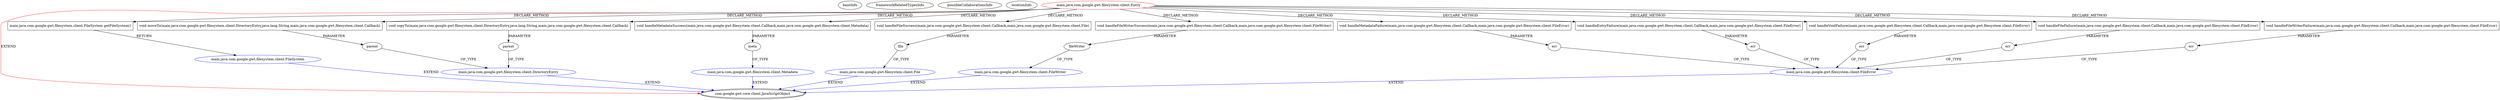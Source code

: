digraph {
baseInfo[graphId=912,category="extension_graph",isAnonymous=false,possibleRelation=true]
frameworkRelatedTypesInfo[0="com.google.gwt.core.client.JavaScriptObject"]
possibleCollaborationsInfo[0="912~CLIENT_METHOD_DECLARATION-PARAMETER_DECLARATION-CLIENT_METHOD_DECLARATION-PARAMETER_DECLARATION-~com.google.gwt.core.client.JavaScriptObject ~com.google.gwt.core.client.JavaScriptObject ~false~false",1="912~CLIENT_METHOD_DECLARATION-PARAMETER_DECLARATION-CLIENT_METHOD_DECLARATION-PARAMETER_DECLARATION-CLIENT_METHOD_DECLARATION-PARAMETER_DECLARATION-CLIENT_METHOD_DECLARATION-PARAMETER_DECLARATION-CLIENT_METHOD_DECLARATION-PARAMETER_DECLARATION-~com.google.gwt.core.client.JavaScriptObject ~com.google.gwt.core.client.JavaScriptObject ~false~false",2="912~CLIENT_METHOD_DECLARATION-RETURN_TYPE-~com.google.gwt.core.client.JavaScriptObject ~com.google.gwt.core.client.JavaScriptObject ~false~false",3="912~CLIENT_METHOD_DECLARATION-PARAMETER_DECLARATION-~com.google.gwt.core.client.JavaScriptObject ~com.google.gwt.core.client.JavaScriptObject ~false~false"]
locationInfo[projectName="bradrydzewski-gwt-filesystem",filePath="/bradrydzewski-gwt-filesystem/gwt-filesystem-master/gwt-filesystem/src/main/java/com/google/gwt/filesystem/client/Entry.java",contextSignature="Entry",graphId="912"]
0[label="main.java.com.google.gwt.filesystem.client.Entry",vertexType="ROOT_CLIENT_CLASS_DECLARATION",isFrameworkType=false,color=red]
1[label="com.google.gwt.core.client.JavaScriptObject",vertexType="FRAMEWORK_CLASS_TYPE",isFrameworkType=true,peripheries=2]
6[label="main.java.com.google.gwt.filesystem.client.FileSystem getFileSystem()",vertexType="CLIENT_METHOD_DECLARATION",isFrameworkType=false,shape=box]
7[label="main.java.com.google.gwt.filesystem.client.FileSystem",vertexType="REFERENCE_CLIENT_CLASS_DECLARATION",isFrameworkType=false,color=blue]
12[label="void moveTo(main.java.com.google.gwt.filesystem.client.DirectoryEntry,java.lang.String,main.java.com.google.gwt.filesystem.client.Callback)",vertexType="CLIENT_METHOD_DECLARATION",isFrameworkType=false,shape=box]
13[label="parent",vertexType="PARAMETER_DECLARATION",isFrameworkType=false]
14[label="main.java.com.google.gwt.filesystem.client.DirectoryEntry",vertexType="REFERENCE_CLIENT_CLASS_DECLARATION",isFrameworkType=false,color=blue]
16[label="void copyTo(main.java.com.google.gwt.filesystem.client.DirectoryEntry,java.lang.String,main.java.com.google.gwt.filesystem.client.Callback)",vertexType="CLIENT_METHOD_DECLARATION",isFrameworkType=false,shape=box]
17[label="parent",vertexType="PARAMETER_DECLARATION",isFrameworkType=false]
21[label="void handleMetadataSuccess(main.java.com.google.gwt.filesystem.client.Callback,main.java.com.google.gwt.filesystem.client.Metadata)",vertexType="CLIENT_METHOD_DECLARATION",isFrameworkType=false,shape=box]
22[label="meta",vertexType="PARAMETER_DECLARATION",isFrameworkType=false]
23[label="main.java.com.google.gwt.filesystem.client.Metadata",vertexType="REFERENCE_CLIENT_CLASS_DECLARATION",isFrameworkType=false,color=blue]
26[label="void handleFileSuccess(main.java.com.google.gwt.filesystem.client.Callback,main.java.com.google.gwt.filesystem.client.File)",vertexType="CLIENT_METHOD_DECLARATION",isFrameworkType=false,shape=box]
27[label="file",vertexType="PARAMETER_DECLARATION",isFrameworkType=false]
28[label="main.java.com.google.gwt.filesystem.client.File",vertexType="REFERENCE_CLIENT_CLASS_DECLARATION",isFrameworkType=false,color=blue]
30[label="void handleFileWriterSuccess(main.java.com.google.gwt.filesystem.client.Callback,main.java.com.google.gwt.filesystem.client.FileWriter)",vertexType="CLIENT_METHOD_DECLARATION",isFrameworkType=false,shape=box]
31[label="fileWriter",vertexType="PARAMETER_DECLARATION",isFrameworkType=false]
32[label="main.java.com.google.gwt.filesystem.client.FileWriter",vertexType="REFERENCE_CLIENT_CLASS_DECLARATION",isFrameworkType=false,color=blue]
35[label="void handleMetadataFailure(main.java.com.google.gwt.filesystem.client.Callback,main.java.com.google.gwt.filesystem.client.FileError)",vertexType="CLIENT_METHOD_DECLARATION",isFrameworkType=false,shape=box]
36[label="err",vertexType="PARAMETER_DECLARATION",isFrameworkType=false]
37[label="main.java.com.google.gwt.filesystem.client.FileError",vertexType="REFERENCE_CLIENT_CLASS_DECLARATION",isFrameworkType=false,color=blue]
39[label="void handleEntryFailure(main.java.com.google.gwt.filesystem.client.Callback,main.java.com.google.gwt.filesystem.client.FileError)",vertexType="CLIENT_METHOD_DECLARATION",isFrameworkType=false,shape=box]
40[label="err",vertexType="PARAMETER_DECLARATION",isFrameworkType=false]
42[label="void handleVoidFailure(main.java.com.google.gwt.filesystem.client.Callback,main.java.com.google.gwt.filesystem.client.FileError)",vertexType="CLIENT_METHOD_DECLARATION",isFrameworkType=false,shape=box]
43[label="err",vertexType="PARAMETER_DECLARATION",isFrameworkType=false]
45[label="void handleFileFailure(main.java.com.google.gwt.filesystem.client.Callback,main.java.com.google.gwt.filesystem.client.FileError)",vertexType="CLIENT_METHOD_DECLARATION",isFrameworkType=false,shape=box]
46[label="err",vertexType="PARAMETER_DECLARATION",isFrameworkType=false]
48[label="void handleFileWriterFailure(main.java.com.google.gwt.filesystem.client.Callback,main.java.com.google.gwt.filesystem.client.FileError)",vertexType="CLIENT_METHOD_DECLARATION",isFrameworkType=false,shape=box]
49[label="err",vertexType="PARAMETER_DECLARATION",isFrameworkType=false]
0->1[label="EXTEND",color=red]
0->6[label="DECLARE_METHOD"]
7->1[label="EXTEND",color=blue]
6->7[label="RETURN"]
0->12[label="DECLARE_METHOD"]
14->1[label="EXTEND",color=blue]
13->14[label="OF_TYPE"]
12->13[label="PARAMETER"]
0->16[label="DECLARE_METHOD"]
17->14[label="OF_TYPE"]
16->17[label="PARAMETER"]
0->21[label="DECLARE_METHOD"]
23->1[label="EXTEND",color=blue]
22->23[label="OF_TYPE"]
21->22[label="PARAMETER"]
0->26[label="DECLARE_METHOD"]
28->1[label="EXTEND",color=blue]
27->28[label="OF_TYPE"]
26->27[label="PARAMETER"]
0->30[label="DECLARE_METHOD"]
32->1[label="EXTEND",color=blue]
31->32[label="OF_TYPE"]
30->31[label="PARAMETER"]
0->35[label="DECLARE_METHOD"]
37->1[label="EXTEND",color=blue]
36->37[label="OF_TYPE"]
35->36[label="PARAMETER"]
0->39[label="DECLARE_METHOD"]
40->37[label="OF_TYPE"]
39->40[label="PARAMETER"]
0->42[label="DECLARE_METHOD"]
43->37[label="OF_TYPE"]
42->43[label="PARAMETER"]
0->45[label="DECLARE_METHOD"]
46->37[label="OF_TYPE"]
45->46[label="PARAMETER"]
0->48[label="DECLARE_METHOD"]
49->37[label="OF_TYPE"]
48->49[label="PARAMETER"]
}
